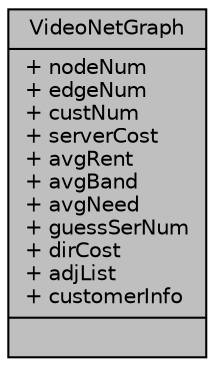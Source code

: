 digraph "VideoNetGraph"
{
  edge [fontname="Helvetica",fontsize="10",labelfontname="Helvetica",labelfontsize="10"];
  node [fontname="Helvetica",fontsize="10",shape=record];
  Node1 [label="{VideoNetGraph\n|+ nodeNum\l+ edgeNum\l+ custNum\l+ serverCost\l+ avgRent\l+ avgBand\l+ avgNeed\l+ guessSerNum\l+ dirCost\l+ adjList\l+ customerInfo\l|}",height=0.2,width=0.4,color="black", fillcolor="grey75", style="filled", fontcolor="black"];
}
